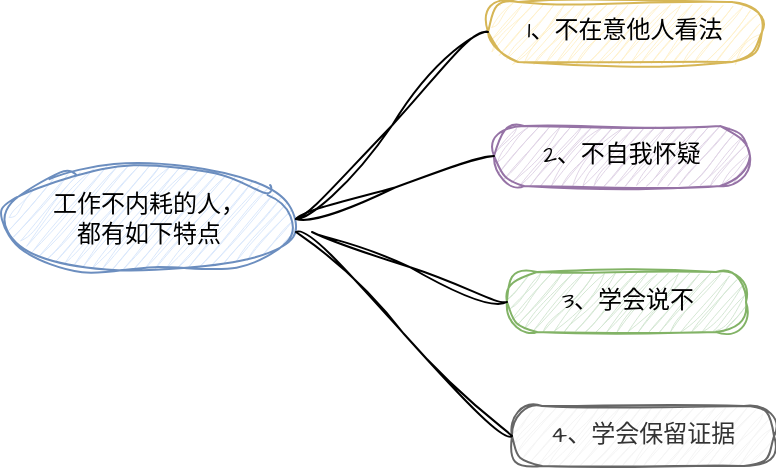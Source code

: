<mxfile version="24.6.1" type="github">
  <diagram name="第 1 页" id="C3_wugI1nmvauM8fIa14">
    <mxGraphModel dx="2014" dy="957" grid="0" gridSize="10" guides="1" tooltips="1" connect="1" arrows="1" fold="1" page="0" pageScale="1" pageWidth="827" pageHeight="1169" math="0" shadow="0">
      <root>
        <mxCell id="0" />
        <mxCell id="1" parent="0" />
        <mxCell id="mL5RU-DeZBIJpvp3iBkB-1" value="工作不内耗的人，&lt;div&gt;都有如下特点&lt;/div&gt;" style="ellipse;whiteSpace=wrap;html=1;align=center;newEdgeStyle={&quot;edgeStyle&quot;:&quot;entityRelationEdgeStyle&quot;,&quot;startArrow&quot;:&quot;none&quot;,&quot;endArrow&quot;:&quot;none&quot;,&quot;segment&quot;:10,&quot;curved&quot;:1,&quot;sourcePerimeterSpacing&quot;:0,&quot;targetPerimeterSpacing&quot;:0};treeFolding=1;treeMoving=1;sketch=1;hachureGap=4;jiggle=2;curveFitting=1;fontFamily=Architects Daughter;fontSource=https%3A%2F%2Ffonts.googleapis.com%2Fcss%3Ffamily%3DArchitects%2BDaughter;fillColor=#dae8fc;strokeColor=#6c8ebf;" vertex="1" parent="1">
          <mxGeometry x="23" y="165" width="147" height="53" as="geometry" />
        </mxCell>
        <mxCell id="mL5RU-DeZBIJpvp3iBkB-2" value="1、不在意他人看法" style="whiteSpace=wrap;html=1;rounded=1;arcSize=50;align=center;verticalAlign=middle;strokeWidth=1;autosize=1;spacing=4;treeFolding=1;treeMoving=1;newEdgeStyle={&quot;edgeStyle&quot;:&quot;entityRelationEdgeStyle&quot;,&quot;startArrow&quot;:&quot;none&quot;,&quot;endArrow&quot;:&quot;none&quot;,&quot;segment&quot;:10,&quot;curved&quot;:1,&quot;sourcePerimeterSpacing&quot;:0,&quot;targetPerimeterSpacing&quot;:0};sketch=1;hachureGap=4;jiggle=2;curveFitting=1;fontFamily=Architects Daughter;fontSource=https%3A%2F%2Ffonts.googleapis.com%2Fcss%3Ffamily%3DArchitects%2BDaughter;fillColor=#fff2cc;strokeColor=#d6b656;" vertex="1" parent="1">
          <mxGeometry x="266" y="83" width="137" height="30" as="geometry" />
        </mxCell>
        <mxCell id="mL5RU-DeZBIJpvp3iBkB-3" value="" style="edgeStyle=entityRelationEdgeStyle;startArrow=none;endArrow=none;segment=10;curved=1;sourcePerimeterSpacing=0;targetPerimeterSpacing=0;rounded=0;sketch=1;hachureGap=4;jiggle=2;curveFitting=1;fontFamily=Architects Daughter;fontSource=https%3A%2F%2Ffonts.googleapis.com%2Fcss%3Ffamily%3DArchitects%2BDaughter;fontSize=16;startSize=14;endSize=14;exitX=1;exitY=0.5;exitDx=0;exitDy=0;" edge="1" parent="1" source="mL5RU-DeZBIJpvp3iBkB-1" target="mL5RU-DeZBIJpvp3iBkB-2">
          <mxGeometry relative="1" as="geometry">
            <mxPoint x="166" y="118" as="sourcePoint" />
          </mxGeometry>
        </mxCell>
        <mxCell id="mL5RU-DeZBIJpvp3iBkB-4" value="2、不自我怀疑" style="whiteSpace=wrap;html=1;rounded=1;arcSize=50;align=center;verticalAlign=middle;strokeWidth=1;autosize=1;spacing=4;treeFolding=1;treeMoving=1;newEdgeStyle={&quot;edgeStyle&quot;:&quot;entityRelationEdgeStyle&quot;,&quot;startArrow&quot;:&quot;none&quot;,&quot;endArrow&quot;:&quot;none&quot;,&quot;segment&quot;:10,&quot;curved&quot;:1,&quot;sourcePerimeterSpacing&quot;:0,&quot;targetPerimeterSpacing&quot;:0};sketch=1;hachureGap=4;jiggle=2;curveFitting=1;fontFamily=Architects Daughter;fontSource=https%3A%2F%2Ffonts.googleapis.com%2Fcss%3Ffamily%3DArchitects%2BDaughter;fillColor=#e1d5e7;strokeColor=#9673a6;" vertex="1" parent="1">
          <mxGeometry x="269" y="145" width="128" height="30" as="geometry" />
        </mxCell>
        <mxCell id="mL5RU-DeZBIJpvp3iBkB-5" value="" style="edgeStyle=entityRelationEdgeStyle;startArrow=none;endArrow=none;segment=10;curved=1;sourcePerimeterSpacing=0;targetPerimeterSpacing=0;rounded=0;sketch=1;hachureGap=4;jiggle=2;curveFitting=1;fontFamily=Architects Daughter;fontSource=https%3A%2F%2Ffonts.googleapis.com%2Fcss%3Ffamily%3DArchitects%2BDaughter;fontSize=16;startSize=14;endSize=14;entryX=0;entryY=0.5;entryDx=0;entryDy=0;exitX=1;exitY=0.5;exitDx=0;exitDy=0;" edge="1" parent="1" source="mL5RU-DeZBIJpvp3iBkB-1" target="mL5RU-DeZBIJpvp3iBkB-4">
          <mxGeometry relative="1" as="geometry">
            <mxPoint x="163" y="121" as="sourcePoint" />
            <mxPoint x="265" y="91" as="targetPoint" />
            <Array as="points">
              <mxPoint x="173" y="156" />
              <mxPoint x="171" y="153" />
              <mxPoint x="173" y="150" />
              <mxPoint x="160" y="166" />
              <mxPoint x="169" y="175" />
              <mxPoint x="165" y="102" />
            </Array>
          </mxGeometry>
        </mxCell>
        <mxCell id="mL5RU-DeZBIJpvp3iBkB-6" value="3、学会说不" style="whiteSpace=wrap;html=1;rounded=1;arcSize=50;align=center;verticalAlign=middle;strokeWidth=1;autosize=1;spacing=4;treeFolding=1;treeMoving=1;newEdgeStyle={&quot;edgeStyle&quot;:&quot;entityRelationEdgeStyle&quot;,&quot;startArrow&quot;:&quot;none&quot;,&quot;endArrow&quot;:&quot;none&quot;,&quot;segment&quot;:10,&quot;curved&quot;:1,&quot;sourcePerimeterSpacing&quot;:0,&quot;targetPerimeterSpacing&quot;:0};sketch=1;hachureGap=4;jiggle=2;curveFitting=1;fontFamily=Architects Daughter;fontSource=https%3A%2F%2Ffonts.googleapis.com%2Fcss%3Ffamily%3DArchitects%2BDaughter;fillColor=#d5e8d4;strokeColor=#82b366;" vertex="1" parent="1">
          <mxGeometry x="275.5" y="218" width="119.5" height="30" as="geometry" />
        </mxCell>
        <mxCell id="mL5RU-DeZBIJpvp3iBkB-7" value="" style="edgeStyle=entityRelationEdgeStyle;startArrow=none;endArrow=none;segment=10;curved=1;sourcePerimeterSpacing=0;targetPerimeterSpacing=0;rounded=0;sketch=1;hachureGap=4;jiggle=2;curveFitting=1;fontFamily=Architects Daughter;fontSource=https%3A%2F%2Ffonts.googleapis.com%2Fcss%3Ffamily%3DArchitects%2BDaughter;fontSize=16;startSize=14;endSize=14;entryX=0;entryY=0.5;entryDx=0;entryDy=0;" edge="1" parent="1" target="mL5RU-DeZBIJpvp3iBkB-6">
          <mxGeometry relative="1" as="geometry">
            <mxPoint x="178" y="198" as="sourcePoint" />
            <mxPoint x="282" y="250" as="targetPoint" />
            <Array as="points">
              <mxPoint x="193" y="215" />
              <mxPoint x="189" y="247" />
            </Array>
          </mxGeometry>
        </mxCell>
        <mxCell id="mL5RU-DeZBIJpvp3iBkB-8" value="4、学会保留证据" style="whiteSpace=wrap;html=1;rounded=1;arcSize=50;align=center;verticalAlign=middle;strokeWidth=1;autosize=1;spacing=4;treeFolding=1;treeMoving=1;newEdgeStyle={&quot;edgeStyle&quot;:&quot;entityRelationEdgeStyle&quot;,&quot;startArrow&quot;:&quot;none&quot;,&quot;endArrow&quot;:&quot;none&quot;,&quot;segment&quot;:10,&quot;curved&quot;:1,&quot;sourcePerimeterSpacing&quot;:0,&quot;targetPerimeterSpacing&quot;:0};sketch=1;hachureGap=4;jiggle=2;curveFitting=1;fontFamily=Architects Daughter;fontSource=https%3A%2F%2Ffonts.googleapis.com%2Fcss%3Ffamily%3DArchitects%2BDaughter;fillColor=#f5f5f5;fontColor=#333333;strokeColor=#666666;" vertex="1" parent="1">
          <mxGeometry x="278" y="285" width="131" height="30" as="geometry" />
        </mxCell>
        <mxCell id="mL5RU-DeZBIJpvp3iBkB-9" value="" style="edgeStyle=entityRelationEdgeStyle;startArrow=none;endArrow=none;segment=10;curved=1;sourcePerimeterSpacing=0;targetPerimeterSpacing=0;rounded=0;sketch=1;hachureGap=4;jiggle=2;curveFitting=1;fontFamily=Architects Daughter;fontSource=https%3A%2F%2Ffonts.googleapis.com%2Fcss%3Ffamily%3DArchitects%2BDaughter;fontSize=16;startSize=14;endSize=14;entryX=0;entryY=0.5;entryDx=0;entryDy=0;" edge="1" parent="1" target="mL5RU-DeZBIJpvp3iBkB-8">
          <mxGeometry relative="1" as="geometry">
            <mxPoint x="170" y="198" as="sourcePoint" />
            <mxPoint x="270" y="170" as="targetPoint" />
            <Array as="points">
              <mxPoint x="167" y="197" />
              <mxPoint x="181" y="135" />
              <mxPoint x="177" y="167" />
            </Array>
          </mxGeometry>
        </mxCell>
      </root>
    </mxGraphModel>
  </diagram>
</mxfile>
